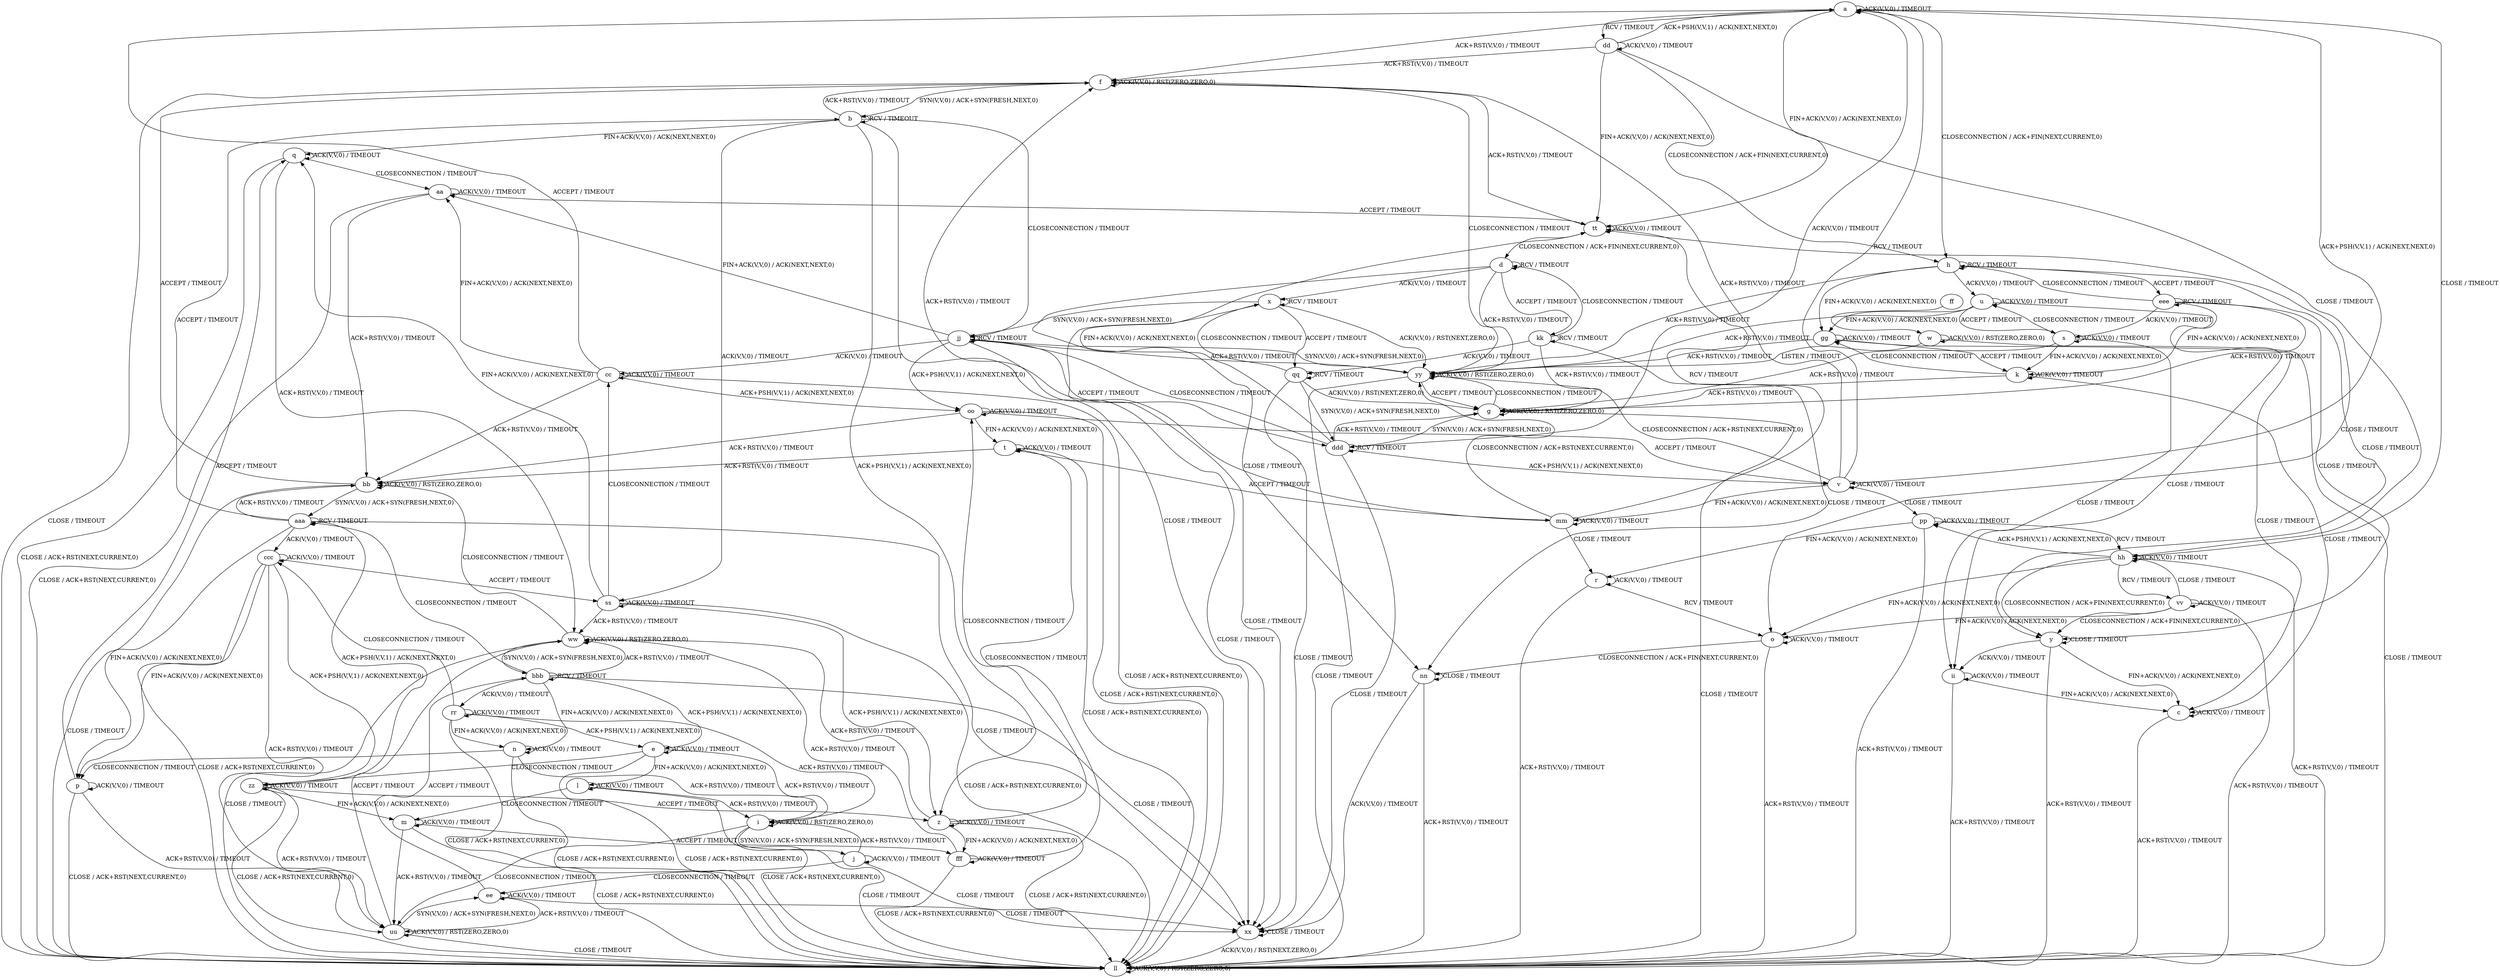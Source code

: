 digraph "" {
	graph ["Incoming time"=16.45231032371521,
		"Outgoing time"=38.009286403656006,
		Output="{'States': 58, 'Transitions': 685, 'Filename': '../results/tcp/TCP_Linux_Server-TCP_Linux_Server-cvc4-4.dot'}",
		Reference="{'States': 58, 'Transitions': 685, 'Filename': '../subjects/tcp/TCP_Linux_Server.dot'}",
		Solver=cvc4,
		Updated="{'States': 58, 'Transitions': 685, 'Filename': '../subjects/tcp/TCP_Linux_Server.dot'}",
		"f-measure"=1.0,
		precision=1.0,
		recall=1.0
	];
	a -> a [key=0,
	label="ACK(V,V,0) / TIMEOUT"];
a -> f [key=0,
label="ACK+RST(V,V,0) / TIMEOUT"];
a -> h [key=0,
label="CLOSECONNECTION / ACK+FIN(NEXT,CURRENT,0)"];
a -> v [key=0,
label="ACK+PSH(V,V,1) / ACK(NEXT,NEXT,0)"];
a -> dd [key=0,
label="RCV / TIMEOUT"];
a -> hh [key=0,
label="CLOSE / TIMEOUT"];
a -> tt [key=0,
label="FIN+ACK(V,V,0) / ACK(NEXT,NEXT,0)"];
b -> b [key=0,
label="RCV / TIMEOUT"];
b -> f [key=0,
label="ACK+RST(V,V,0) / TIMEOUT"];
b -> q [key=0,
label="FIN+ACK(V,V,0) / ACK(NEXT,NEXT,0)"];
b -> z [key=0,
label="ACK+PSH(V,V,1) / ACK(NEXT,NEXT,0)"];
b -> jj [key=0,
label="CLOSECONNECTION / TIMEOUT"];
b -> ss [key=0,
label="ACK(V,V,0) / TIMEOUT"];
b -> xx [key=0,
label="CLOSE / TIMEOUT"];
c -> c [key=0,
label="ACK(V,V,0) / TIMEOUT"];
c -> ll [key=0,
label="ACK+RST(V,V,0) / TIMEOUT"];
d -> d [key=0,
label="RCV / TIMEOUT"];
d -> x [key=0,
label="ACK(V,V,0) / TIMEOUT"];
d -> kk [key=0,
label="ACCEPT / TIMEOUT"];
d -> nn [key=0,
label="CLOSE / TIMEOUT"];
d -> yy [key=0,
label="ACK+RST(V,V,0) / TIMEOUT"];
e -> e [key=0,
label="ACK(V,V,0) / TIMEOUT"];
e -> i [key=0,
label="ACK+RST(V,V,0) / TIMEOUT"];
e -> l [key=0,
label="FIN+ACK(V,V,0) / ACK(NEXT,NEXT,0)"];
e -> ll [key=0,
label="CLOSE / ACK+RST(NEXT,CURRENT,0)"];
e -> zz [key=0,
label="CLOSECONNECTION / TIMEOUT"];
f -> b [key=0,
label="SYN(V,V,0) / ACK+SYN(FRESH,NEXT,0)"];
f -> f [key=0,
label="ACK(V,V,0) / RST(ZERO,ZERO,0)"];
f -> ll [key=0,
label="CLOSE / TIMEOUT"];
f -> yy [key=0,
label="CLOSECONNECTION / TIMEOUT"];
g -> g [key=0,
label="ACK(V,V,0) / RST(ZERO,ZERO,0)"];
g -> ll [key=0,
label="CLOSE / TIMEOUT"];
g -> yy [key=0,
label="CLOSECONNECTION / TIMEOUT"];
g -> ddd [key=0,
label="SYN(V,V,0) / ACK+SYN(FRESH,NEXT,0)"];
h -> h [key=0,
label="RCV / TIMEOUT"];
h -> u [key=0,
label="ACK(V,V,0) / TIMEOUT"];
h -> y [key=0,
label="CLOSE / TIMEOUT"];
h -> gg [key=0,
label="FIN+ACK(V,V,0) / ACK(NEXT,NEXT,0)"];
h -> yy [key=0,
label="ACK+RST(V,V,0) / TIMEOUT"];
h -> eee [key=0,
label="ACCEPT / TIMEOUT"];
i -> i [key=0,
label="ACK(V,V,0) / RST(ZERO,ZERO,0)"];
i -> j [key=0,
label="SYN(V,V,0) / ACK+SYN(FRESH,NEXT,0)"];
i -> ll [key=0,
label="CLOSE / TIMEOUT"];
i -> uu [key=0,
label="CLOSECONNECTION / TIMEOUT"];
j -> i [key=0,
label="ACK+RST(V,V,0) / TIMEOUT"];
j -> j [key=0,
label="ACK(V,V,0) / TIMEOUT"];
j -> ee [key=0,
label="CLOSECONNECTION / TIMEOUT"];
j -> xx [key=0,
label="CLOSE / TIMEOUT"];
k -> c [key=0,
label="CLOSE / TIMEOUT"];
k -> g [key=0,
label="ACK+RST(V,V,0) / TIMEOUT"];
k -> k [key=0,
label="ACK(V,V,0) / TIMEOUT"];
k -> gg [key=0,
label="CLOSECONNECTION / TIMEOUT"];
l -> i [key=0,
label="ACK+RST(V,V,0) / TIMEOUT"];
l -> l [key=0,
label="ACK(V,V,0) / TIMEOUT"];
l -> m [key=0,
label="CLOSECONNECTION / TIMEOUT"];
l -> ll [key=0,
label="CLOSE / ACK+RST(NEXT,CURRENT,0)"];
m -> m [key=0,
label="ACK(V,V,0) / TIMEOUT"];
m -> ll [key=0,
label="CLOSE / ACK+RST(NEXT,CURRENT,0)"];
m -> uu [key=0,
label="ACK+RST(V,V,0) / TIMEOUT"];
m -> fff [key=0,
label="ACCEPT / TIMEOUT"];
n -> i [key=0,
label="ACK+RST(V,V,0) / TIMEOUT"];
n -> n [key=0,
label="ACK(V,V,0) / TIMEOUT"];
n -> p [key=0,
label="CLOSECONNECTION / TIMEOUT"];
n -> ll [key=0,
label="CLOSE / ACK+RST(NEXT,CURRENT,0)"];
o -> o [key=0,
label="ACK(V,V,0) / TIMEOUT"];
o -> ll [key=0,
label="ACK+RST(V,V,0) / TIMEOUT"];
o -> nn [key=0,
label="CLOSECONNECTION / ACK+FIN(NEXT,CURRENT,0)"];
p -> p [key=0,
label="ACK(V,V,0) / TIMEOUT"];
p -> q [key=0,
label="ACCEPT / TIMEOUT"];
p -> ll [key=0,
label="CLOSE / ACK+RST(NEXT,CURRENT,0)"];
p -> uu [key=0,
label="ACK+RST(V,V,0) / TIMEOUT"];
q -> q [key=0,
label="ACK(V,V,0) / TIMEOUT"];
q -> aa [key=0,
label="CLOSECONNECTION / TIMEOUT"];
q -> ll [key=0,
label="CLOSE / ACK+RST(NEXT,CURRENT,0)"];
q -> ww [key=0,
label="ACK+RST(V,V,0) / TIMEOUT"];
r -> o [key=0,
label="RCV / TIMEOUT"];
r -> r [key=0,
label="ACK(V,V,0) / TIMEOUT"];
r -> ll [key=0,
label="ACK+RST(V,V,0) / TIMEOUT"];
s -> g [key=0,
label="ACK+RST(V,V,0) / TIMEOUT"];
s -> k [key=0,
label="FIN+ACK(V,V,0) / ACK(NEXT,NEXT,0)"];
s -> s [key=0,
label="ACK(V,V,0) / TIMEOUT"];
s -> u [key=0,
label="CLOSECONNECTION / TIMEOUT"];
s -> ii [key=0,
label="CLOSE / TIMEOUT"];
t -> t [key=0,
label="ACK(V,V,0) / TIMEOUT"];
t -> bb [key=0,
label="ACK+RST(V,V,0) / TIMEOUT"];
t -> ll [key=0,
label="CLOSE / ACK+RST(NEXT,CURRENT,0)"];
t -> mm [key=0,
label="ACCEPT / TIMEOUT"];
u -> s [key=0,
label="ACCEPT / TIMEOUT"];
u -> u [key=0,
label="ACK(V,V,0) / TIMEOUT"];
u -> gg [key=0,
label="FIN+ACK(V,V,0) / ACK(NEXT,NEXT,0)"];
u -> ii [key=0,
label="CLOSE / TIMEOUT"];
u -> yy [key=0,
label="ACK+RST(V,V,0) / TIMEOUT"];
v -> a [key=0,
label="RCV / TIMEOUT"];
v -> f [key=0,
label="ACK+RST(V,V,0) / TIMEOUT"];
v -> v [key=0,
label="ACK(V,V,0) / TIMEOUT"];
v -> mm [key=0,
label="FIN+ACK(V,V,0) / ACK(NEXT,NEXT,0)"];
v -> pp [key=0,
label="CLOSE / TIMEOUT"];
v -> yy [key=0,
label="CLOSECONNECTION / ACK+RST(NEXT,CURRENT,0)"];
w -> w [key=0,
label="ACK(V,V,0) / RST(ZERO,ZERO,0)"];
w -> ll [key=0,
label="CLOSE / TIMEOUT"];
w -> yy [key=0,
label="LISTEN / TIMEOUT"];
x -> x [key=0,
label="RCV / TIMEOUT"];
x -> jj [key=0,
label="SYN(V,V,0) / ACK+SYN(FRESH,NEXT,0)"];
x -> qq [key=0,
label="ACCEPT / TIMEOUT"];
x -> xx [key=0,
label="CLOSE / TIMEOUT"];
x -> yy [key=0,
label="ACK(V,V,0) / RST(NEXT,ZERO,0)"];
y -> c [key=0,
label="FIN+ACK(V,V,0) / ACK(NEXT,NEXT,0)"];
y -> y [key=0,
label="CLOSE / TIMEOUT"];
y -> ii [key=0,
label="ACK(V,V,0) / TIMEOUT"];
y -> ll [key=0,
label="ACK+RST(V,V,0) / TIMEOUT"];
z -> z [key=0,
label="ACK(V,V,0) / TIMEOUT"];
z -> ll [key=0,
label="CLOSE / ACK+RST(NEXT,CURRENT,0)"];
z -> oo [key=0,
label="CLOSECONNECTION / TIMEOUT"];
z -> ww [key=0,
label="ACK+RST(V,V,0) / TIMEOUT"];
z -> fff [key=0,
label="FIN+ACK(V,V,0) / ACK(NEXT,NEXT,0)"];
aa -> aa [key=0,
label="ACK(V,V,0) / TIMEOUT"];
aa -> bb [key=0,
label="ACK+RST(V,V,0) / TIMEOUT"];
aa -> ll [key=0,
label="CLOSE / ACK+RST(NEXT,CURRENT,0)"];
aa -> tt [key=0,
label="ACCEPT / TIMEOUT"];
bb -> f [key=0,
label="ACCEPT / TIMEOUT"];
bb -> bb [key=0,
label="ACK(V,V,0) / RST(ZERO,ZERO,0)"];
bb -> ll [key=0,
label="CLOSE / TIMEOUT"];
bb -> aaa [key=0,
label="SYN(V,V,0) / ACK+SYN(FRESH,NEXT,0)"];
cc -> a [key=0,
label="ACCEPT / TIMEOUT"];
cc -> aa [key=0,
label="FIN+ACK(V,V,0) / ACK(NEXT,NEXT,0)"];
cc -> bb [key=0,
label="ACK+RST(V,V,0) / TIMEOUT"];
cc -> cc [key=0,
label="ACK(V,V,0) / TIMEOUT"];
cc -> ll [key=0,
label="CLOSE / ACK+RST(NEXT,CURRENT,0)"];
cc -> oo [key=0,
label="ACK+PSH(V,V,1) / ACK(NEXT,NEXT,0)"];
dd -> a [key=0,
label="ACK+PSH(V,V,1) / ACK(NEXT,NEXT,0)"];
dd -> f [key=0,
label="ACK+RST(V,V,0) / TIMEOUT"];
dd -> h [key=0,
label="CLOSECONNECTION / ACK+FIN(NEXT,CURRENT,0)"];
dd -> dd [key=0,
label="ACK(V,V,0) / TIMEOUT"];
dd -> hh [key=0,
label="CLOSE / TIMEOUT"];
dd -> tt [key=0,
label="FIN+ACK(V,V,0) / ACK(NEXT,NEXT,0)"];
ee -> ee [key=0,
label="ACK(V,V,0) / TIMEOUT"];
ee -> uu [key=0,
label="ACK+RST(V,V,0) / TIMEOUT"];
ee -> xx [key=0,
label="CLOSE / TIMEOUT"];
ee -> bbb [key=0,
label="ACCEPT / TIMEOUT"];
ff -> w [key=0];
gg -> c [key=0,
label="CLOSE / TIMEOUT"];
gg -> k [key=0,
label="ACCEPT / TIMEOUT"];
gg -> gg [key=0,
label="ACK(V,V,0) / TIMEOUT"];
gg -> yy [key=0,
label="ACK+RST(V,V,0) / TIMEOUT"];
hh -> o [key=0,
label="FIN+ACK(V,V,0) / ACK(NEXT,NEXT,0)"];
hh -> y [key=0,
label="CLOSECONNECTION / ACK+FIN(NEXT,CURRENT,0)"];
hh -> hh [key=0,
label="ACK(V,V,0) / TIMEOUT"];
hh -> ll [key=0,
label="ACK+RST(V,V,0) / TIMEOUT"];
hh -> pp [key=0,
label="ACK+PSH(V,V,1) / ACK(NEXT,NEXT,0)"];
hh -> vv [key=0,
label="RCV / TIMEOUT"];
ii -> c [key=0,
label="FIN+ACK(V,V,0) / ACK(NEXT,NEXT,0)"];
ii -> ii [key=0,
label="ACK(V,V,0) / TIMEOUT"];
ii -> ll [key=0,
label="ACK+RST(V,V,0) / TIMEOUT"];
jj -> aa [key=0,
label="FIN+ACK(V,V,0) / ACK(NEXT,NEXT,0)"];
jj -> cc [key=0,
label="ACK(V,V,0) / TIMEOUT"];
jj -> jj [key=0,
label="RCV / TIMEOUT"];
jj -> oo [key=0,
label="ACK+PSH(V,V,1) / ACK(NEXT,NEXT,0)"];
jj -> xx [key=0,
label="CLOSE / TIMEOUT"];
jj -> yy [key=0,
label="ACK+RST(V,V,0) / TIMEOUT"];
jj -> ddd [key=0,
label="ACCEPT / TIMEOUT"];
kk -> d [key=0,
label="CLOSECONNECTION / TIMEOUT"];
kk -> g [key=0,
label="ACK+RST(V,V,0) / TIMEOUT"];
kk -> kk [key=0,
label="RCV / TIMEOUT"];
kk -> nn [key=0,
label="CLOSE / TIMEOUT"];
kk -> qq [key=0,
label="ACK(V,V,0) / TIMEOUT"];
ll -> ll [key=0,
label="ACK(V,V,0) / RST(ZERO,ZERO,0)"];
mm -> f [key=0,
label="ACK+RST(V,V,0) / TIMEOUT"];
mm -> r [key=0,
label="CLOSE / TIMEOUT"];
mm -> mm [key=0,
label="ACK(V,V,0) / TIMEOUT"];
mm -> tt [key=0,
label="RCV / TIMEOUT"];
mm -> yy [key=0,
label="CLOSECONNECTION / ACK+RST(NEXT,CURRENT,0)"];
nn -> ll [key=0,
label="ACK+RST(V,V,0) / TIMEOUT"];
nn -> nn [key=0,
label="CLOSE / TIMEOUT"];
nn -> xx [key=0,
label="ACK(V,V,0) / TIMEOUT"];
oo -> t [key=0,
label="FIN+ACK(V,V,0) / ACK(NEXT,NEXT,0)"];
oo -> v [key=0,
label="ACCEPT / TIMEOUT"];
oo -> bb [key=0,
label="ACK+RST(V,V,0) / TIMEOUT"];
oo -> ll [key=0,
label="CLOSE / ACK+RST(NEXT,CURRENT,0)"];
oo -> oo [key=0,
label="ACK(V,V,0) / TIMEOUT"];
pp -> r [key=0,
label="FIN+ACK(V,V,0) / ACK(NEXT,NEXT,0)"];
pp -> hh [key=0,
label="RCV / TIMEOUT"];
pp -> ll [key=0,
label="ACK+RST(V,V,0) / TIMEOUT"];
pp -> pp [key=0,
label="ACK(V,V,0) / TIMEOUT"];
qq -> g [key=0,
label="ACK(V,V,0) / RST(NEXT,ZERO,0)"];
qq -> x [key=0,
label="CLOSECONNECTION / TIMEOUT"];
qq -> qq [key=0,
label="RCV / TIMEOUT"];
qq -> xx [key=0,
label="CLOSE / TIMEOUT"];
qq -> ddd [key=0,
label="SYN(V,V,0) / ACK+SYN(FRESH,NEXT,0)"];
rr -> e [key=0,
label="ACK+PSH(V,V,1) / ACK(NEXT,NEXT,0)"];
rr -> i [key=0,
label="ACK+RST(V,V,0) / TIMEOUT"];
rr -> n [key=0,
label="FIN+ACK(V,V,0) / ACK(NEXT,NEXT,0)"];
rr -> ll [key=0,
label="CLOSE / ACK+RST(NEXT,CURRENT,0)"];
rr -> rr [key=0,
label="ACK(V,V,0) / TIMEOUT"];
rr -> ccc [key=0,
label="CLOSECONNECTION / TIMEOUT"];
ss -> q [key=0,
label="FIN+ACK(V,V,0) / ACK(NEXT,NEXT,0)"];
ss -> z [key=0,
label="ACK+PSH(V,V,1) / ACK(NEXT,NEXT,0)"];
ss -> cc [key=0,
label="CLOSECONNECTION / TIMEOUT"];
ss -> ll [key=0,
label="CLOSE / ACK+RST(NEXT,CURRENT,0)"];
ss -> ss [key=0,
label="ACK(V,V,0) / TIMEOUT"];
ss -> ww [key=0,
label="ACK+RST(V,V,0) / TIMEOUT"];
tt -> d [key=0,
label="CLOSECONNECTION / ACK+FIN(NEXT,CURRENT,0)"];
tt -> f [key=0,
label="ACK+RST(V,V,0) / TIMEOUT"];
tt -> o [key=0,
label="CLOSE / TIMEOUT"];
tt -> tt [key=0,
label="ACK(V,V,0) / TIMEOUT"];
uu -> ee [key=0,
label="SYN(V,V,0) / ACK+SYN(FRESH,NEXT,0)"];
uu -> ll [key=0,
label="CLOSE / TIMEOUT"];
uu -> uu [key=0,
label="ACK(V,V,0) / RST(ZERO,ZERO,0)"];
uu -> ww [key=0,
label="ACCEPT / TIMEOUT"];
vv -> o [key=0,
label="FIN+ACK(V,V,0) / ACK(NEXT,NEXT,0)"];
vv -> y [key=0,
label="CLOSECONNECTION / ACK+FIN(NEXT,CURRENT,0)"];
vv -> hh [key=0,
label="CLOSE / TIMEOUT"];
vv -> ll [key=0,
label="ACK+RST(V,V,0) / TIMEOUT"];
vv -> vv [key=0,
label="ACK(V,V,0) / TIMEOUT"];
ww -> bb [key=0,
label="CLOSECONNECTION / TIMEOUT"];
ww -> ll [key=0,
label="CLOSE / TIMEOUT"];
ww -> ww [key=0,
label="ACK(V,V,0) / RST(ZERO,ZERO,0)"];
ww -> bbb [key=0,
label="SYN(V,V,0) / ACK+SYN(FRESH,NEXT,0)"];
xx -> ll [key=0,
label="ACK(V,V,0) / RST(NEXT,ZERO,0)"];
xx -> xx [key=0,
label="CLOSE / TIMEOUT"];
yy -> g [key=0,
label="ACCEPT / TIMEOUT"];
yy -> jj [key=0,
label="SYN(V,V,0) / ACK+SYN(FRESH,NEXT,0)"];
yy -> ll [key=0,
label="CLOSE / TIMEOUT"];
yy -> yy [key=0,
label="ACK(V,V,0) / RST(ZERO,ZERO,0)"];
zz -> m [key=0,
label="FIN+ACK(V,V,0) / ACK(NEXT,NEXT,0)"];
zz -> z [key=0,
label="ACCEPT / TIMEOUT"];
zz -> ll [key=0,
label="CLOSE / ACK+RST(NEXT,CURRENT,0)"];
zz -> uu [key=0,
label="ACK+RST(V,V,0) / TIMEOUT"];
zz -> zz [key=0,
label="ACK(V,V,0) / TIMEOUT"];
aaa -> b [key=0,
label="ACCEPT / TIMEOUT"];
aaa -> p [key=0,
label="FIN+ACK(V,V,0) / ACK(NEXT,NEXT,0)"];
aaa -> bb [key=0,
label="ACK+RST(V,V,0) / TIMEOUT"];
aaa -> xx [key=0,
label="CLOSE / TIMEOUT"];
aaa -> zz [key=0,
label="ACK+PSH(V,V,1) / ACK(NEXT,NEXT,0)"];
aaa -> aaa [key=0,
label="RCV / TIMEOUT"];
aaa -> ccc [key=0,
label="ACK(V,V,0) / TIMEOUT"];
bbb -> e [key=0,
label="ACK+PSH(V,V,1) / ACK(NEXT,NEXT,0)"];
bbb -> n [key=0,
label="FIN+ACK(V,V,0) / ACK(NEXT,NEXT,0)"];
bbb -> rr [key=0,
label="ACK(V,V,0) / TIMEOUT"];
bbb -> ww [key=0,
label="ACK+RST(V,V,0) / TIMEOUT"];
bbb -> xx [key=0,
label="CLOSE / TIMEOUT"];
bbb -> aaa [key=0,
label="CLOSECONNECTION / TIMEOUT"];
bbb -> bbb [key=0,
label="RCV / TIMEOUT"];
ccc -> p [key=0,
label="FIN+ACK(V,V,0) / ACK(NEXT,NEXT,0)"];
ccc -> ll [key=0,
label="CLOSE / ACK+RST(NEXT,CURRENT,0)"];
ccc -> ss [key=0,
label="ACCEPT / TIMEOUT"];
ccc -> uu [key=0,
label="ACK+RST(V,V,0) / TIMEOUT"];
ccc -> zz [key=0,
label="ACK+PSH(V,V,1) / ACK(NEXT,NEXT,0)"];
ccc -> ccc [key=0,
label="ACK(V,V,0) / TIMEOUT"];
ddd -> a [key=0,
label="ACK(V,V,0) / TIMEOUT"];
ddd -> g [key=0,
label="ACK+RST(V,V,0) / TIMEOUT"];
ddd -> v [key=0,
label="ACK+PSH(V,V,1) / ACK(NEXT,NEXT,0)"];
ddd -> jj [key=0,
label="CLOSECONNECTION / TIMEOUT"];
ddd -> tt [key=0,
label="FIN+ACK(V,V,0) / ACK(NEXT,NEXT,0)"];
ddd -> xx [key=0,
label="CLOSE / TIMEOUT"];
ddd -> ddd [key=0,
label="RCV / TIMEOUT"];
eee -> g [key=0,
label="ACK+RST(V,V,0) / TIMEOUT"];
eee -> h [key=0,
label="CLOSECONNECTION / TIMEOUT"];
eee -> k [key=0,
label="FIN+ACK(V,V,0) / ACK(NEXT,NEXT,0)"];
eee -> s [key=0,
label="ACK(V,V,0) / TIMEOUT"];
eee -> y [key=0,
label="CLOSE / TIMEOUT"];
eee -> eee [key=0,
label="RCV / TIMEOUT"];
fff -> t [key=0,
label="CLOSECONNECTION / TIMEOUT"];
fff -> ll [key=0,
label="CLOSE / ACK+RST(NEXT,CURRENT,0)"];
fff -> ww [key=0,
label="ACK+RST(V,V,0) / TIMEOUT"];
fff -> fff [key=0,
label="ACK(V,V,0) / TIMEOUT"];
}
